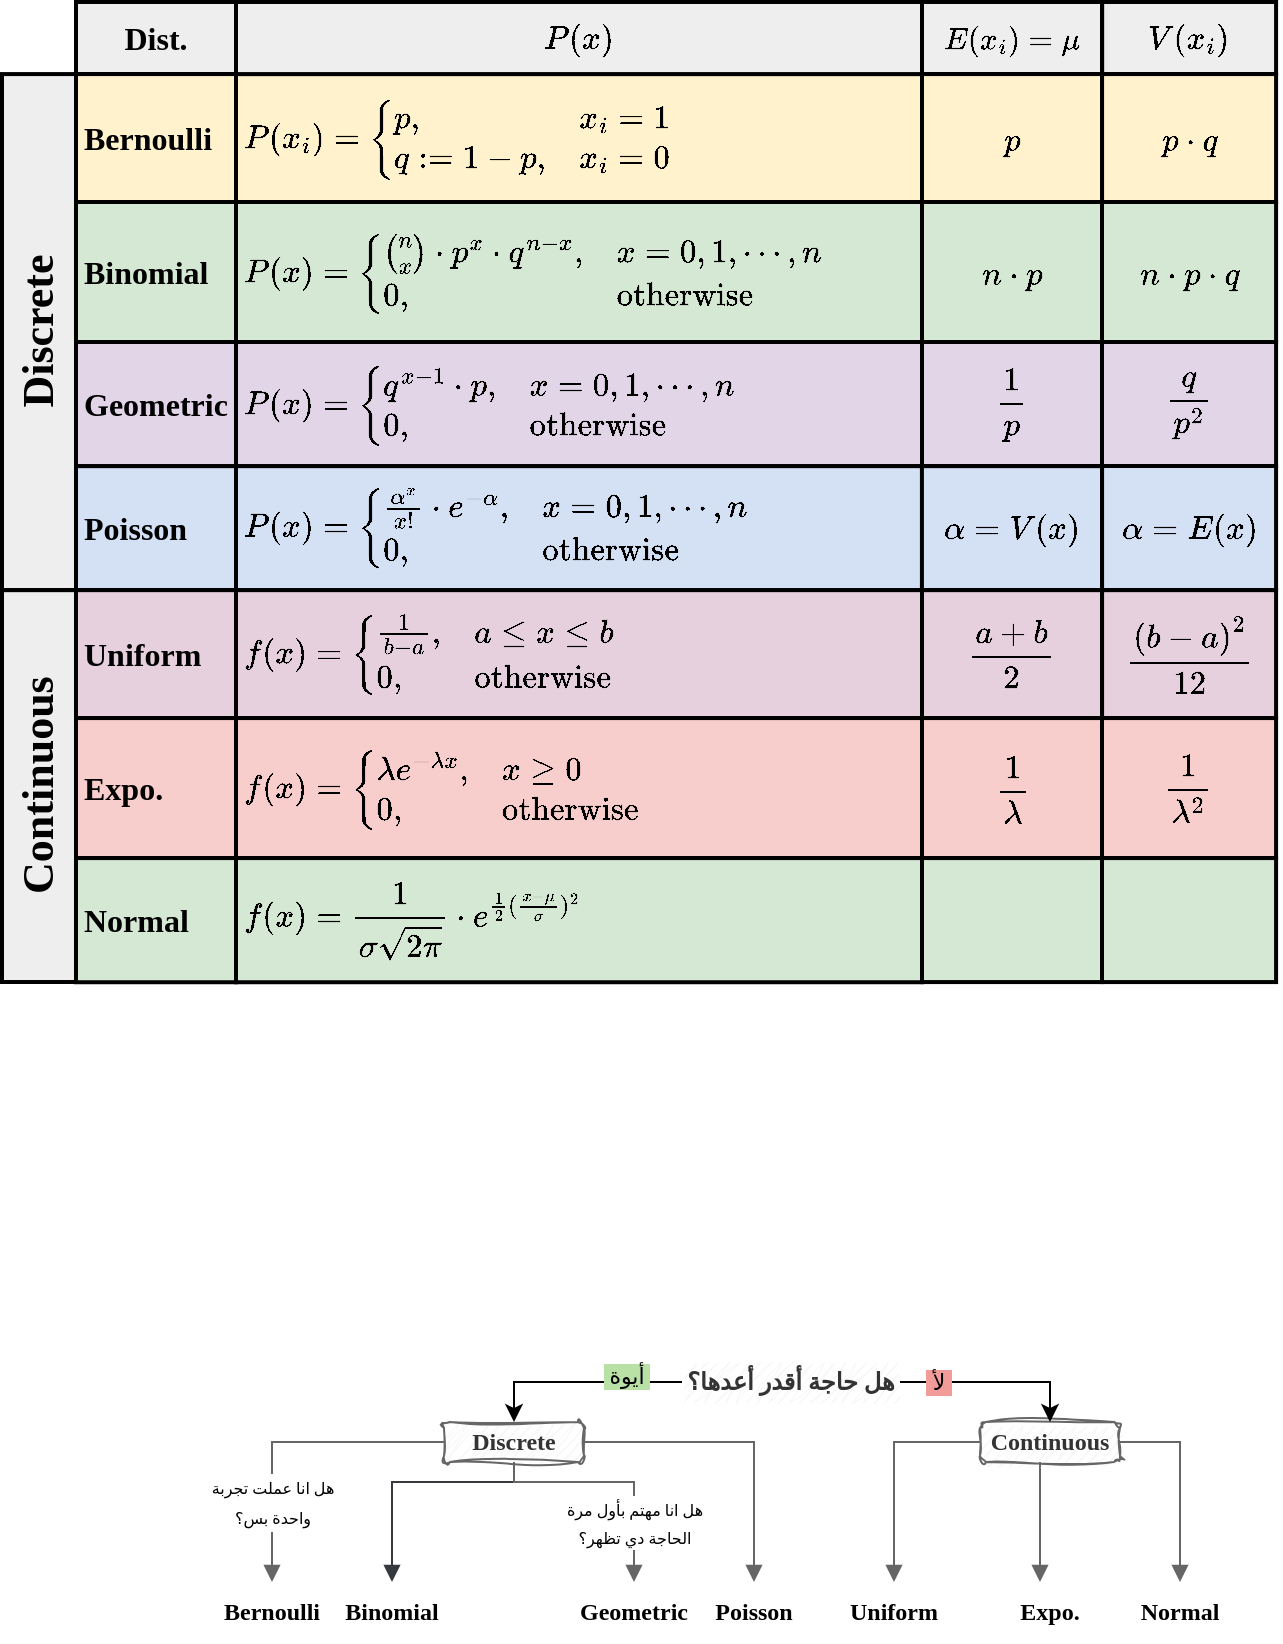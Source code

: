 <mxfile version="27.0.5">
  <diagram name="Zattona" id="R9FFXnDSTnN5MJosL_C4">
    <mxGraphModel dx="622" dy="-784" grid="1" gridSize="10" guides="1" tooltips="1" connect="1" arrows="1" fold="1" page="1" pageScale="1" pageWidth="827" pageHeight="1169" math="1" shadow="0">
      <root>
        <mxCell id="0" />
        <mxCell id="1" parent="0" />
        <mxCell id="cDIhrOQJnk7pQBuJnvhz-1" value="\[ P(x_i) = \begin{cases} p, &amp;amp; x_i = 1 \\ q:=1-p, &amp;amp; x_i = 0 \end{cases} \]" style="rounded=0;whiteSpace=wrap;html=1;strokeWidth=2;fillColor=#FFF2CC;strokeColor=#000000;container=0;fontSize=16;fontStyle=1;fontFamily=Mina;fontSource=https%3A%2F%2Ffonts.googleapis.com%2Fcss%3Ffamily%3DMina;spacingLeft=2;spacingRight=2;align=left;" vertex="1" parent="1">
          <mxGeometry x="127" y="1246.04" width="343" height="63.96" as="geometry" />
        </mxCell>
        <mxCell id="cDIhrOQJnk7pQBuJnvhz-2" value="&lt;div style=&quot;direction: ltr;&quot;&gt;&lt;span style=&quot;background-color: transparent; color: light-dark(rgb(0, 0, 0), rgb(255, 255, 255));&quot;&gt;\[ P(x) = \begin{cases} \binom{n}{x}\cdot p^x \cdot q^{n-x}, &amp;amp; x = 0,1,\cdots ,n \\ 0, &amp;amp; \text{otherwise} \end{cases} \]&lt;/span&gt;&lt;/div&gt;" style="rounded=0;whiteSpace=wrap;html=1;strokeWidth=2;fillColor=#D5E8D4;strokeColor=#000000;container=0;fontSize=16;fontStyle=1;fontFamily=Mina;fontSource=https%3A%2F%2Ffonts.googleapis.com%2Fcss%3Ffamily%3DMina;spacingLeft=2;spacingRight=2;align=left;" vertex="1" parent="1">
          <mxGeometry x="127" y="1310" width="343" height="70" as="geometry" />
        </mxCell>
        <mxCell id="cDIhrOQJnk7pQBuJnvhz-3" value="\[ P(x) = \begin{cases} q^{x-1} \cdot p, &amp;amp; x = 0,1,\cdots ,n \\ 0, &amp;amp; \text{otherwise} \end{cases} \]" style="rounded=0;whiteSpace=wrap;html=1;strokeWidth=2;fillColor=#E1D5E7;strokeColor=#000000;container=0;fontSize=16;fontStyle=1;fontFamily=Mina;fontSource=https%3A%2F%2Ffonts.googleapis.com%2Fcss%3Ffamily%3DMina;spacingLeft=2;spacingRight=2;align=left;" vertex="1" parent="1">
          <mxGeometry x="127" y="1380" width="343" height="62.08" as="geometry" />
        </mxCell>
        <mxCell id="cDIhrOQJnk7pQBuJnvhz-4" value="\[ P(x) = \begin{cases} \frac{\alpha^x}{x!} \cdot e^{-\alpha}, &amp;amp; x = 0,1,\cdots ,n \\ 0, &amp;amp; \text{otherwise} \end{cases} \]" style="rounded=0;whiteSpace=wrap;html=1;strokeWidth=2;fillColor=#D4E1F5;strokeColor=#000000;container=0;fontSize=16;fontStyle=1;fontFamily=Mina;fontSource=https%3A%2F%2Ffonts.googleapis.com%2Fcss%3Ffamily%3DMina;spacingLeft=2;spacingRight=2;align=left;" vertex="1" parent="1">
          <mxGeometry x="127" y="1442.08" width="343" height="62" as="geometry" />
        </mxCell>
        <mxCell id="cDIhrOQJnk7pQBuJnvhz-5" value="&lt;span style=&quot;font-weight: 700;&quot;&gt;`P(x)`&lt;/span&gt;" style="rounded=0;whiteSpace=wrap;html=1;strokeWidth=2;container=0;fontSize=16;fontFamily=Mina;fontSource=https%3A%2F%2Ffonts.googleapis.com%2Fcss%3Ffamily%3DMina;spacingLeft=2;spacingRight=2;fillColor=#eeeeee;strokeColor=#000000;" vertex="1" parent="1">
          <mxGeometry x="127" y="1210" width="343" height="36.04" as="geometry" />
        </mxCell>
        <mxCell id="cDIhrOQJnk7pQBuJnvhz-6" value="&lt;span style=&quot;font-size: 16px; font-weight: 700;&quot;&gt;Dist.&lt;/span&gt;" style="rounded=0;whiteSpace=wrap;html=1;strokeWidth=2;container=0;fontSize=16;fontFamily=Mina;fontSource=https%3A%2F%2Ffonts.googleapis.com%2Fcss%3Ffamily%3DMina;align=center;spacingLeft=2;spacingRight=2;fillColor=#eeeeee;strokeColor=#000000;" vertex="1" parent="1">
          <mxGeometry x="47" y="1210" width="80" height="36.04" as="geometry" />
        </mxCell>
        <mxCell id="cDIhrOQJnk7pQBuJnvhz-7" value="Bernoulli" style="rounded=0;whiteSpace=wrap;html=1;strokeWidth=2;fillColor=#FFF2CC;strokeColor=#000000;container=0;fontSize=16;fontStyle=1;fontFamily=Mina;fontSource=https%3A%2F%2Ffonts.googleapis.com%2Fcss%3Ffamily%3DMina;align=left;spacingLeft=2;spacingRight=2;" vertex="1" parent="1">
          <mxGeometry x="47" y="1246.04" width="80" height="63.96" as="geometry" />
        </mxCell>
        <mxCell id="cDIhrOQJnk7pQBuJnvhz-8" value="Binomial" style="rounded=0;whiteSpace=wrap;html=1;strokeWidth=2;fillColor=#D5E8D4;strokeColor=#000000;container=0;fontSize=16;fontStyle=1;fontFamily=Mina;fontSource=https%3A%2F%2Ffonts.googleapis.com%2Fcss%3Ffamily%3DMina;align=left;spacingLeft=2;spacingRight=2;" vertex="1" parent="1">
          <mxGeometry x="47" y="1310" width="80" height="70" as="geometry" />
        </mxCell>
        <mxCell id="cDIhrOQJnk7pQBuJnvhz-9" value="Geometric" style="rounded=0;whiteSpace=wrap;html=1;strokeWidth=2;fillColor=#E1D5E7;strokeColor=#000000;container=0;fontSize=16;fontStyle=1;fontFamily=Mina;fontSource=https%3A%2F%2Ffonts.googleapis.com%2Fcss%3Ffamily%3DMina;align=left;spacingLeft=2;spacingRight=2;" vertex="1" parent="1">
          <mxGeometry x="47" y="1380" width="80" height="62.08" as="geometry" />
        </mxCell>
        <mxCell id="cDIhrOQJnk7pQBuJnvhz-10" value="Poisson" style="rounded=0;whiteSpace=wrap;html=1;strokeWidth=2;fillColor=#D4E1F5;strokeColor=#000000;container=0;fontSize=16;fontStyle=1;fontFamily=Mina;fontSource=https%3A%2F%2Ffonts.googleapis.com%2Fcss%3Ffamily%3DMina;align=left;spacingLeft=2;spacingRight=2;" vertex="1" parent="1">
          <mxGeometry x="47" y="1442.08" width="80" height="61.92" as="geometry" />
        </mxCell>
        <mxCell id="cDIhrOQJnk7pQBuJnvhz-11" value="&lt;span style=&quot;font-weight: 700;&quot;&gt;`E(x_i)=\mu`&lt;/span&gt;" style="rounded=0;whiteSpace=wrap;html=1;strokeWidth=2;container=0;fontSize=15;fontFamily=Mina;fontSource=https%3A%2F%2Ffonts.googleapis.com%2Fcss%3Ffamily%3DMina;spacingLeft=2;spacingRight=2;fillColor=#eeeeee;strokeColor=#000000;" vertex="1" parent="1">
          <mxGeometry x="470" y="1210" width="90" height="36.04" as="geometry" />
        </mxCell>
        <mxCell id="cDIhrOQJnk7pQBuJnvhz-12" value="`p`" style="rounded=0;whiteSpace=wrap;html=1;strokeWidth=2;fillColor=#FFF2CC;strokeColor=#000000;container=0;fontSize=16;fontStyle=1;fontFamily=Mina;fontSource=https%3A%2F%2Ffonts.googleapis.com%2Fcss%3Ffamily%3DMina;spacingLeft=2;spacingRight=2;" vertex="1" parent="1">
          <mxGeometry x="470" y="1246.04" width="90" height="63.96" as="geometry" />
        </mxCell>
        <mxCell id="cDIhrOQJnk7pQBuJnvhz-13" value="&lt;b&gt;`V(x_i)`&lt;/b&gt;" style="rounded=0;whiteSpace=wrap;html=1;strokeWidth=2;container=0;fontSize=16;fontFamily=Mina;fontSource=https%3A%2F%2Ffonts.googleapis.com%2Fcss%3Ffamily%3DMina;spacingLeft=2;spacingRight=2;fillColor=#eeeeee;strokeColor=#000000;" vertex="1" parent="1">
          <mxGeometry x="560.08" y="1210" width="86.96" height="36.04" as="geometry" />
        </mxCell>
        <mxCell id="cDIhrOQJnk7pQBuJnvhz-14" value="`p \cdot q`" style="rounded=0;whiteSpace=wrap;html=1;strokeWidth=2;fillColor=#FFF2CC;strokeColor=#000000;container=0;fontSize=16;fontStyle=1;fontFamily=Mina;fontSource=https%3A%2F%2Ffonts.googleapis.com%2Fcss%3Ffamily%3DMina;spacingLeft=2;spacingRight=2;" vertex="1" parent="1">
          <mxGeometry x="560.04" y="1246.04" width="87" height="63.96" as="geometry" />
        </mxCell>
        <mxCell id="cDIhrOQJnk7pQBuJnvhz-15" value="&lt;span style=&quot;font-size: 16px;&quot;&gt;`n \cdot p`&lt;/span&gt;" style="rounded=0;whiteSpace=wrap;html=1;strokeWidth=2;fillColor=#D5E8D4;strokeColor=#000000;container=0;fontSize=16;fontStyle=1;fontFamily=Mina;fontSource=https%3A%2F%2Ffonts.googleapis.com%2Fcss%3Ffamily%3DMina;spacingLeft=2;spacingRight=2;" vertex="1" parent="1">
          <mxGeometry x="470" y="1310" width="90" height="70" as="geometry" />
        </mxCell>
        <mxCell id="cDIhrOQJnk7pQBuJnvhz-16" value="&lt;span style=&quot;font-size: 16px;&quot;&gt;`\frac{1}{p}`&lt;/span&gt;" style="rounded=0;whiteSpace=wrap;html=1;strokeWidth=2;fillColor=#E1D5E7;strokeColor=#000000;container=0;fontSize=16;fontStyle=1;fontFamily=Mina;fontSource=https%3A%2F%2Ffonts.googleapis.com%2Fcss%3Ffamily%3DMina;spacingLeft=2;spacingRight=2;" vertex="1" parent="1">
          <mxGeometry x="470" y="1380" width="90" height="62" as="geometry" />
        </mxCell>
        <mxCell id="cDIhrOQJnk7pQBuJnvhz-17" value="&lt;span style=&quot;font-size: 16px;&quot;&gt;`\alpha = V(x)`&lt;/span&gt;" style="rounded=0;whiteSpace=wrap;html=1;strokeWidth=2;fillColor=#D4E1F5;strokeColor=#000000;container=0;fontSize=16;fontStyle=1;fontFamily=Mina;fontSource=https%3A%2F%2Ffonts.googleapis.com%2Fcss%3Ffamily%3DMina;spacingLeft=2;spacingRight=2;" vertex="1" parent="1">
          <mxGeometry x="469.96" y="1442.08" width="90.04" height="61.92" as="geometry" />
        </mxCell>
        <mxCell id="cDIhrOQJnk7pQBuJnvhz-18" value="&lt;span style=&quot;font-size: 16px;&quot;&gt;`n\cdot p\cdot q`&lt;/span&gt;" style="rounded=0;whiteSpace=wrap;html=1;strokeWidth=2;fillColor=#D5E8D4;strokeColor=#000000;container=0;fontSize=16;fontStyle=1;fontFamily=Mina;fontSource=https%3A%2F%2Ffonts.googleapis.com%2Fcss%3Ffamily%3DMina;spacingLeft=2;spacingRight=2;" vertex="1" parent="1">
          <mxGeometry x="560" y="1310" width="87.04" height="70" as="geometry" />
        </mxCell>
        <mxCell id="cDIhrOQJnk7pQBuJnvhz-19" value="&lt;span style=&quot;font-size: 16px;&quot;&gt;`\frac{q}{p^2}`&lt;/span&gt;" style="rounded=0;whiteSpace=wrap;html=1;strokeWidth=2;fillColor=#E1D5E7;strokeColor=#000000;container=0;fontSize=16;fontStyle=1;fontFamily=Mina;fontSource=https%3A%2F%2Ffonts.googleapis.com%2Fcss%3Ffamily%3DMina;spacingLeft=2;spacingRight=2;" vertex="1" parent="1">
          <mxGeometry x="560" y="1380" width="87.04" height="62" as="geometry" />
        </mxCell>
        <mxCell id="cDIhrOQJnk7pQBuJnvhz-20" value="`\alpha = E(x)`" style="rounded=0;whiteSpace=wrap;html=1;strokeWidth=2;fillColor=#D4E1F5;strokeColor=#000000;container=0;fontSize=16;fontStyle=1;fontFamily=Mina;fontSource=https%3A%2F%2Ffonts.googleapis.com%2Fcss%3Ffamily%3DMina;spacingLeft=2;spacingRight=2;" vertex="1" parent="1">
          <mxGeometry x="560.04" y="1442" width="87" height="62" as="geometry" />
        </mxCell>
        <mxCell id="cDIhrOQJnk7pQBuJnvhz-26" value="Discrete" style="rounded=0;whiteSpace=wrap;html=1;strokeWidth=2;fillColor=#eeeeee;strokeColor=#000000;container=0;fontSize=22;fontStyle=1;fontFamily=Mina;fontSource=https%3A%2F%2Ffonts.googleapis.com%2Fcss%3Ffamily%3DMina;align=center;spacingLeft=2;spacingRight=2;flipV=0;flipH=1;horizontal=0;" vertex="1" parent="1">
          <mxGeometry x="10" y="1246.04" width="37" height="257.96" as="geometry" />
        </mxCell>
        <mxCell id="cDIhrOQJnk7pQBuJnvhz-27" value="\[ f(x) = \begin{cases} \frac{1}{b-a}, &amp;amp; a \le x \le b \\ 0, &amp;amp; \text{otherwise} \end{cases} \]" style="rounded=0;whiteSpace=wrap;html=1;strokeWidth=2;fillColor=#E6D0DE;strokeColor=#000000;container=0;fontSize=16;fontStyle=1;fontFamily=Mina;fontSource=https%3A%2F%2Ffonts.googleapis.com%2Fcss%3Ffamily%3DMina;spacingLeft=2;spacingRight=2;align=left;" vertex="1" parent="1">
          <mxGeometry x="127" y="1504.08" width="343" height="63.96" as="geometry" />
        </mxCell>
        <mxCell id="cDIhrOQJnk7pQBuJnvhz-28" value="&lt;div style=&quot;direction: ltr;&quot;&gt;\[ f(x) = \begin{cases} \lambda e^{-\lambda x}, &amp;amp; x\ge 0 \\ 0, &amp;amp; \text{otherwise} \end{cases} \]&lt;/div&gt;" style="rounded=0;whiteSpace=wrap;html=1;strokeWidth=2;fillColor=#F8CECC;strokeColor=#000000;container=0;fontSize=16;fontStyle=1;fontFamily=Mina;fontSource=https%3A%2F%2Ffonts.googleapis.com%2Fcss%3Ffamily%3DMina;spacingLeft=2;spacingRight=2;align=left;" vertex="1" parent="1">
          <mxGeometry x="127" y="1568.04" width="343" height="70" as="geometry" />
        </mxCell>
        <mxCell id="cDIhrOQJnk7pQBuJnvhz-29" value="\[ f(x)=\frac{1}{\sigma \sqrt{2 \pi}} \cdot e^{\frac{1}{2}(\frac{x-\mu}{\sigma})^2} \]" style="rounded=0;whiteSpace=wrap;html=1;strokeWidth=2;fillColor=#D5E8D4;strokeColor=#000000;container=0;fontSize=16;fontStyle=1;fontFamily=Mina;fontSource=https%3A%2F%2Ffonts.googleapis.com%2Fcss%3Ffamily%3DMina;spacingLeft=2;spacingRight=2;align=left;" vertex="1" parent="1">
          <mxGeometry x="127" y="1638.04" width="343" height="62.08" as="geometry" />
        </mxCell>
        <mxCell id="cDIhrOQJnk7pQBuJnvhz-31" value="Uniform" style="rounded=0;whiteSpace=wrap;html=1;strokeWidth=2;fillColor=#E6D0DE;strokeColor=#000000;container=0;fontSize=16;fontStyle=1;fontFamily=Mina;fontSource=https%3A%2F%2Ffonts.googleapis.com%2Fcss%3Ffamily%3DMina;align=left;spacingLeft=2;spacingRight=2;" vertex="1" parent="1">
          <mxGeometry x="47" y="1504.08" width="80" height="63.96" as="geometry" />
        </mxCell>
        <mxCell id="cDIhrOQJnk7pQBuJnvhz-32" value="Expo." style="rounded=0;whiteSpace=wrap;html=1;strokeWidth=2;fillColor=#F8CECC;strokeColor=#000000;container=0;fontSize=16;fontStyle=1;fontFamily=Mina;fontSource=https%3A%2F%2Ffonts.googleapis.com%2Fcss%3Ffamily%3DMina;align=left;spacingLeft=2;spacingRight=2;horizontal=1;" vertex="1" parent="1">
          <mxGeometry x="47" y="1568.04" width="80" height="70" as="geometry" />
        </mxCell>
        <mxCell id="cDIhrOQJnk7pQBuJnvhz-33" value="Normal" style="rounded=0;whiteSpace=wrap;html=1;strokeWidth=2;fillColor=#D5E8D4;strokeColor=#000000;container=0;fontSize=16;fontStyle=1;fontFamily=Mina;fontSource=https%3A%2F%2Ffonts.googleapis.com%2Fcss%3Ffamily%3DMina;align=left;spacingLeft=2;spacingRight=2;" vertex="1" parent="1">
          <mxGeometry x="47" y="1638.04" width="80" height="62.08" as="geometry" />
        </mxCell>
        <mxCell id="cDIhrOQJnk7pQBuJnvhz-35" value="`\frac{a+b}{2}`" style="rounded=0;whiteSpace=wrap;html=1;strokeWidth=2;fillColor=#E6D0DE;strokeColor=#000000;container=0;fontSize=16;fontStyle=1;fontFamily=Mina;fontSource=https%3A%2F%2Ffonts.googleapis.com%2Fcss%3Ffamily%3DMina;spacingLeft=2;spacingRight=2;" vertex="1" parent="1">
          <mxGeometry x="470" y="1504.08" width="90" height="63.96" as="geometry" />
        </mxCell>
        <mxCell id="cDIhrOQJnk7pQBuJnvhz-36" value="`\frac{(b-a)^2}{12}`" style="rounded=0;whiteSpace=wrap;html=1;strokeWidth=2;fillColor=#E6D0DE;strokeColor=#000000;container=0;fontSize=16;fontStyle=1;fontFamily=Mina;fontSource=https%3A%2F%2Ffonts.googleapis.com%2Fcss%3Ffamily%3DMina;spacingLeft=2;spacingRight=2;" vertex="1" parent="1">
          <mxGeometry x="560.04" y="1504.08" width="87" height="63.96" as="geometry" />
        </mxCell>
        <mxCell id="cDIhrOQJnk7pQBuJnvhz-37" value="`\frac{1}{\lambda}`" style="rounded=0;whiteSpace=wrap;html=1;strokeWidth=2;fillColor=#F8CECC;strokeColor=#000000;container=0;fontSize=16;fontStyle=1;fontFamily=Mina;fontSource=https%3A%2F%2Ffonts.googleapis.com%2Fcss%3Ffamily%3DMina;spacingLeft=2;spacingRight=2;" vertex="1" parent="1">
          <mxGeometry x="470" y="1568.04" width="90" height="70" as="geometry" />
        </mxCell>
        <mxCell id="cDIhrOQJnk7pQBuJnvhz-38" value="" style="rounded=0;whiteSpace=wrap;html=1;strokeWidth=2;fillColor=#D5E8D4;strokeColor=#000000;container=0;fontSize=16;fontStyle=1;fontFamily=Mina;fontSource=https%3A%2F%2Ffonts.googleapis.com%2Fcss%3Ffamily%3DMina;spacingLeft=2;spacingRight=2;" vertex="1" parent="1">
          <mxGeometry x="470" y="1638.04" width="90" height="62" as="geometry" />
        </mxCell>
        <mxCell id="cDIhrOQJnk7pQBuJnvhz-40" value="`\frac{1}{\lambda^2}`" style="rounded=0;whiteSpace=wrap;html=1;strokeWidth=2;fillColor=#F8CECC;strokeColor=#000000;container=0;fontSize=16;fontStyle=1;fontFamily=Mina;fontSource=https%3A%2F%2Ffonts.googleapis.com%2Fcss%3Ffamily%3DMina;spacingLeft=2;spacingRight=2;" vertex="1" parent="1">
          <mxGeometry x="560" y="1568.04" width="87.04" height="70" as="geometry" />
        </mxCell>
        <mxCell id="cDIhrOQJnk7pQBuJnvhz-41" value="" style="rounded=0;whiteSpace=wrap;html=1;strokeWidth=2;fillColor=#D5E8D4;strokeColor=#000000;container=0;fontSize=16;fontStyle=1;fontFamily=Mina;fontSource=https%3A%2F%2Ffonts.googleapis.com%2Fcss%3Ffamily%3DMina;spacingLeft=2;spacingRight=2;" vertex="1" parent="1">
          <mxGeometry x="560" y="1638.04" width="87.04" height="62" as="geometry" />
        </mxCell>
        <mxCell id="cDIhrOQJnk7pQBuJnvhz-43" value="Continuous" style="rounded=0;whiteSpace=wrap;html=1;strokeWidth=2;fillColor=#eeeeee;strokeColor=#000000;container=0;fontSize=22;fontStyle=1;fontFamily=Mina;fontSource=https%3A%2F%2Ffonts.googleapis.com%2Fcss%3Ffamily%3DMina;align=center;spacingLeft=2;spacingRight=2;flipV=0;flipH=1;horizontal=0;" vertex="1" parent="1">
          <mxGeometry x="10" y="1504.08" width="37" height="195.92" as="geometry" />
        </mxCell>
        <mxCell id="cDIhrOQJnk7pQBuJnvhz-44" style="rounded=0;orthogonalLoop=1;jettySize=auto;html=1;edgeStyle=orthogonalEdgeStyle;fillColor=#f5f5f5;strokeColor=#666666;endArrow=block;endFill=1;" edge="1" parent="1" source="cDIhrOQJnk7pQBuJnvhz-48" target="cDIhrOQJnk7pQBuJnvhz-49">
          <mxGeometry relative="1" as="geometry" />
        </mxCell>
        <mxCell id="cDIhrOQJnk7pQBuJnvhz-66" value="&lt;div style=&quot;line-height: 110%;&quot;&gt;&lt;font style=&quot;font-size: 8px;&quot; data-font-src=&quot;https://fonts.googleapis.com/css?family=Beiruti&quot; face=&quot;Beiruti&quot;&gt;هل انا عملت تجربة &lt;br&gt;واحدة بس؟&lt;/font&gt;&lt;/div&gt;" style="edgeLabel;html=1;align=center;verticalAlign=middle;resizable=0;points=[];" vertex="1" connectable="0" parent="cDIhrOQJnk7pQBuJnvhz-44">
          <mxGeometry x="0.319" relative="1" as="geometry">
            <mxPoint y="13" as="offset" />
          </mxGeometry>
        </mxCell>
        <mxCell id="cDIhrOQJnk7pQBuJnvhz-45" style="rounded=0;orthogonalLoop=1;jettySize=auto;html=1;edgeStyle=orthogonalEdgeStyle;fillColor=#eeeeee;strokeColor=#36393d;endArrow=block;endFill=1;" edge="1" parent="1" source="cDIhrOQJnk7pQBuJnvhz-48" target="cDIhrOQJnk7pQBuJnvhz-50">
          <mxGeometry relative="1" as="geometry">
            <Array as="points">
              <mxPoint x="266" y="1950" />
              <mxPoint x="205" y="1950" />
            </Array>
          </mxGeometry>
        </mxCell>
        <mxCell id="cDIhrOQJnk7pQBuJnvhz-46" style="rounded=0;orthogonalLoop=1;jettySize=auto;html=1;edgeStyle=orthogonalEdgeStyle;fillColor=#f5f5f5;strokeColor=#666666;endArrow=block;endFill=1;" edge="1" parent="1" source="cDIhrOQJnk7pQBuJnvhz-48" target="cDIhrOQJnk7pQBuJnvhz-51">
          <mxGeometry relative="1" as="geometry">
            <Array as="points">
              <mxPoint x="266" y="1950" />
              <mxPoint x="326" y="1950" />
            </Array>
          </mxGeometry>
        </mxCell>
        <mxCell id="cDIhrOQJnk7pQBuJnvhz-65" value="&lt;font style=&quot;line-height: 130%; font-size: 8px;&quot; data-font-src=&quot;https://fonts.googleapis.com/css?family=Beiruti&quot; face=&quot;Beiruti&quot;&gt;هل انا مهتم بأول مرة&lt;br&gt;الحاجة دي تظهر؟&lt;/font&gt;" style="edgeLabel;html=1;align=center;verticalAlign=middle;resizable=0;points=[];" vertex="1" connectable="0" parent="cDIhrOQJnk7pQBuJnvhz-46">
          <mxGeometry x="0.661" y="-1" relative="1" as="geometry">
            <mxPoint x="1" y="-10" as="offset" />
          </mxGeometry>
        </mxCell>
        <mxCell id="cDIhrOQJnk7pQBuJnvhz-47" style="rounded=0;orthogonalLoop=1;jettySize=auto;html=1;edgeStyle=orthogonalEdgeStyle;fillColor=#f5f5f5;strokeColor=#666666;endArrow=block;endFill=1;" edge="1" parent="1" source="cDIhrOQJnk7pQBuJnvhz-48" target="cDIhrOQJnk7pQBuJnvhz-52">
          <mxGeometry relative="1" as="geometry" />
        </mxCell>
        <mxCell id="cDIhrOQJnk7pQBuJnvhz-48" value="Discrete" style="text;html=1;align=center;verticalAlign=middle;whiteSpace=wrap;rounded=1;fontFamily=Mina;fontStyle=1;glass=0;sketch=1;curveFitting=1;jiggle=2;strokeColor=#666666;fillColor=#f5f5f5;fontColor=#333333;" vertex="1" parent="1">
          <mxGeometry x="231" y="1920" width="70" height="20" as="geometry" />
        </mxCell>
        <mxCell id="cDIhrOQJnk7pQBuJnvhz-49" value="Bernoulli" style="text;html=1;align=center;verticalAlign=middle;whiteSpace=wrap;rounded=0;fontFamily=Mina;fontStyle=1;fillColor=none;" vertex="1" parent="1">
          <mxGeometry x="110" y="2000" width="70" height="30" as="geometry" />
        </mxCell>
        <mxCell id="cDIhrOQJnk7pQBuJnvhz-50" value="Binomial" style="text;html=1;align=center;verticalAlign=middle;whiteSpace=wrap;rounded=0;fontFamily=Mina;fontStyle=1;fillColor=none;" vertex="1" parent="1">
          <mxGeometry x="170" y="2000" width="70" height="30" as="geometry" />
        </mxCell>
        <mxCell id="cDIhrOQJnk7pQBuJnvhz-51" value="Geometric" style="text;html=1;align=center;verticalAlign=middle;whiteSpace=wrap;rounded=0;fontFamily=Mina;fontStyle=1;fillColor=none;" vertex="1" parent="1">
          <mxGeometry x="286" y="2000" width="80" height="30" as="geometry" />
        </mxCell>
        <mxCell id="cDIhrOQJnk7pQBuJnvhz-52" value="Poisson" style="text;html=1;align=center;verticalAlign=middle;whiteSpace=wrap;rounded=0;fontFamily=Mina;fontStyle=1;fillColor=none;" vertex="1" parent="1">
          <mxGeometry x="351" y="2000" width="70" height="30" as="geometry" />
        </mxCell>
        <mxCell id="cDIhrOQJnk7pQBuJnvhz-53" style="rounded=0;orthogonalLoop=1;jettySize=auto;html=1;edgeStyle=orthogonalEdgeStyle;fillColor=#f5f5f5;strokeColor=#666666;endArrow=block;endFill=1;" edge="1" parent="1" source="cDIhrOQJnk7pQBuJnvhz-56" target="cDIhrOQJnk7pQBuJnvhz-57">
          <mxGeometry relative="1" as="geometry" />
        </mxCell>
        <mxCell id="cDIhrOQJnk7pQBuJnvhz-54" style="rounded=0;orthogonalLoop=1;jettySize=auto;html=1;edgeStyle=orthogonalEdgeStyle;fillColor=#f5f5f5;strokeColor=#666666;endArrow=block;endFill=1;" edge="1" parent="1" source="cDIhrOQJnk7pQBuJnvhz-56" target="cDIhrOQJnk7pQBuJnvhz-58">
          <mxGeometry relative="1" as="geometry">
            <Array as="points">
              <mxPoint x="529" y="1950" />
              <mxPoint x="529" y="1950" />
            </Array>
          </mxGeometry>
        </mxCell>
        <mxCell id="cDIhrOQJnk7pQBuJnvhz-55" style="rounded=0;orthogonalLoop=1;jettySize=auto;html=1;edgeStyle=orthogonalEdgeStyle;fillColor=#f5f5f5;strokeColor=#666666;endArrow=block;endFill=1;" edge="1" parent="1" source="cDIhrOQJnk7pQBuJnvhz-56" target="cDIhrOQJnk7pQBuJnvhz-59">
          <mxGeometry relative="1" as="geometry">
            <Array as="points">
              <mxPoint x="599" y="1930" />
            </Array>
          </mxGeometry>
        </mxCell>
        <mxCell id="cDIhrOQJnk7pQBuJnvhz-56" value="Continuous" style="text;html=1;align=center;verticalAlign=middle;whiteSpace=wrap;rounded=1;fontFamily=Mina;fontStyle=1;glass=0;sketch=1;curveFitting=1;jiggle=2;strokeColor=#666666;fillColor=#f5f5f5;fontColor=#333333;" vertex="1" parent="1">
          <mxGeometry x="499" y="1920" width="70" height="20" as="geometry" />
        </mxCell>
        <mxCell id="cDIhrOQJnk7pQBuJnvhz-57" value="Uniform" style="text;html=1;align=center;verticalAlign=middle;whiteSpace=wrap;rounded=0;fontFamily=Mina;fontStyle=1;fillColor=none;" vertex="1" parent="1">
          <mxGeometry x="421" y="2000" width="70" height="30" as="geometry" />
        </mxCell>
        <mxCell id="cDIhrOQJnk7pQBuJnvhz-58" value="Expo." style="text;html=1;align=center;verticalAlign=middle;whiteSpace=wrap;rounded=0;fontFamily=Mina;fontStyle=1;fillColor=none;" vertex="1" parent="1">
          <mxGeometry x="509" y="2000" width="50" height="30" as="geometry" />
        </mxCell>
        <mxCell id="cDIhrOQJnk7pQBuJnvhz-59" value="Normal" style="text;html=1;align=center;verticalAlign=middle;whiteSpace=wrap;rounded=0;fontFamily=Mina;fontStyle=1;fillColor=none;" vertex="1" parent="1">
          <mxGeometry x="569" y="2000" width="60" height="30" as="geometry" />
        </mxCell>
        <mxCell id="cDIhrOQJnk7pQBuJnvhz-61" style="edgeStyle=orthogonalEdgeStyle;rounded=0;orthogonalLoop=1;jettySize=auto;html=1;" edge="1" parent="1" source="cDIhrOQJnk7pQBuJnvhz-60" target="cDIhrOQJnk7pQBuJnvhz-48">
          <mxGeometry relative="1" as="geometry" />
        </mxCell>
        <mxCell id="cDIhrOQJnk7pQBuJnvhz-62" value="&amp;nbsp;أيوة&amp;nbsp;" style="edgeLabel;html=1;align=center;verticalAlign=middle;resizable=0;points=[];labelBackgroundColor=#B9E0A5;" vertex="1" connectable="0" parent="cDIhrOQJnk7pQBuJnvhz-61">
          <mxGeometry x="-0.463" y="-3" relative="1" as="geometry">
            <mxPoint as="offset" />
          </mxGeometry>
        </mxCell>
        <mxCell id="cDIhrOQJnk7pQBuJnvhz-63" style="edgeStyle=orthogonalEdgeStyle;rounded=0;orthogonalLoop=1;jettySize=auto;html=1;" edge="1" parent="1" source="cDIhrOQJnk7pQBuJnvhz-60" target="cDIhrOQJnk7pQBuJnvhz-56">
          <mxGeometry relative="1" as="geometry" />
        </mxCell>
        <mxCell id="cDIhrOQJnk7pQBuJnvhz-64" value="&amp;nbsp;لأ&amp;nbsp;" style="edgeLabel;html=1;align=center;verticalAlign=middle;resizable=0;points=[];labelBackgroundColor=#F19C99;" vertex="1" connectable="0" parent="cDIhrOQJnk7pQBuJnvhz-63">
          <mxGeometry x="-0.6" y="-1" relative="1" as="geometry">
            <mxPoint y="-1" as="offset" />
          </mxGeometry>
        </mxCell>
        <mxCell id="cDIhrOQJnk7pQBuJnvhz-60" value="هل حاجة أقدر أعدها؟" style="text;html=1;align=center;verticalAlign=middle;whiteSpace=wrap;rounded=1;fontFamily=Mina;fontStyle=1;glass=0;sketch=1;curveFitting=1;jiggle=2;strokeColor=none;fillColor=#f5f5f5;fontColor=#333333;" vertex="1" parent="1">
          <mxGeometry x="350" y="1890" width="109" height="20" as="geometry" />
        </mxCell>
      </root>
    </mxGraphModel>
  </diagram>
</mxfile>
